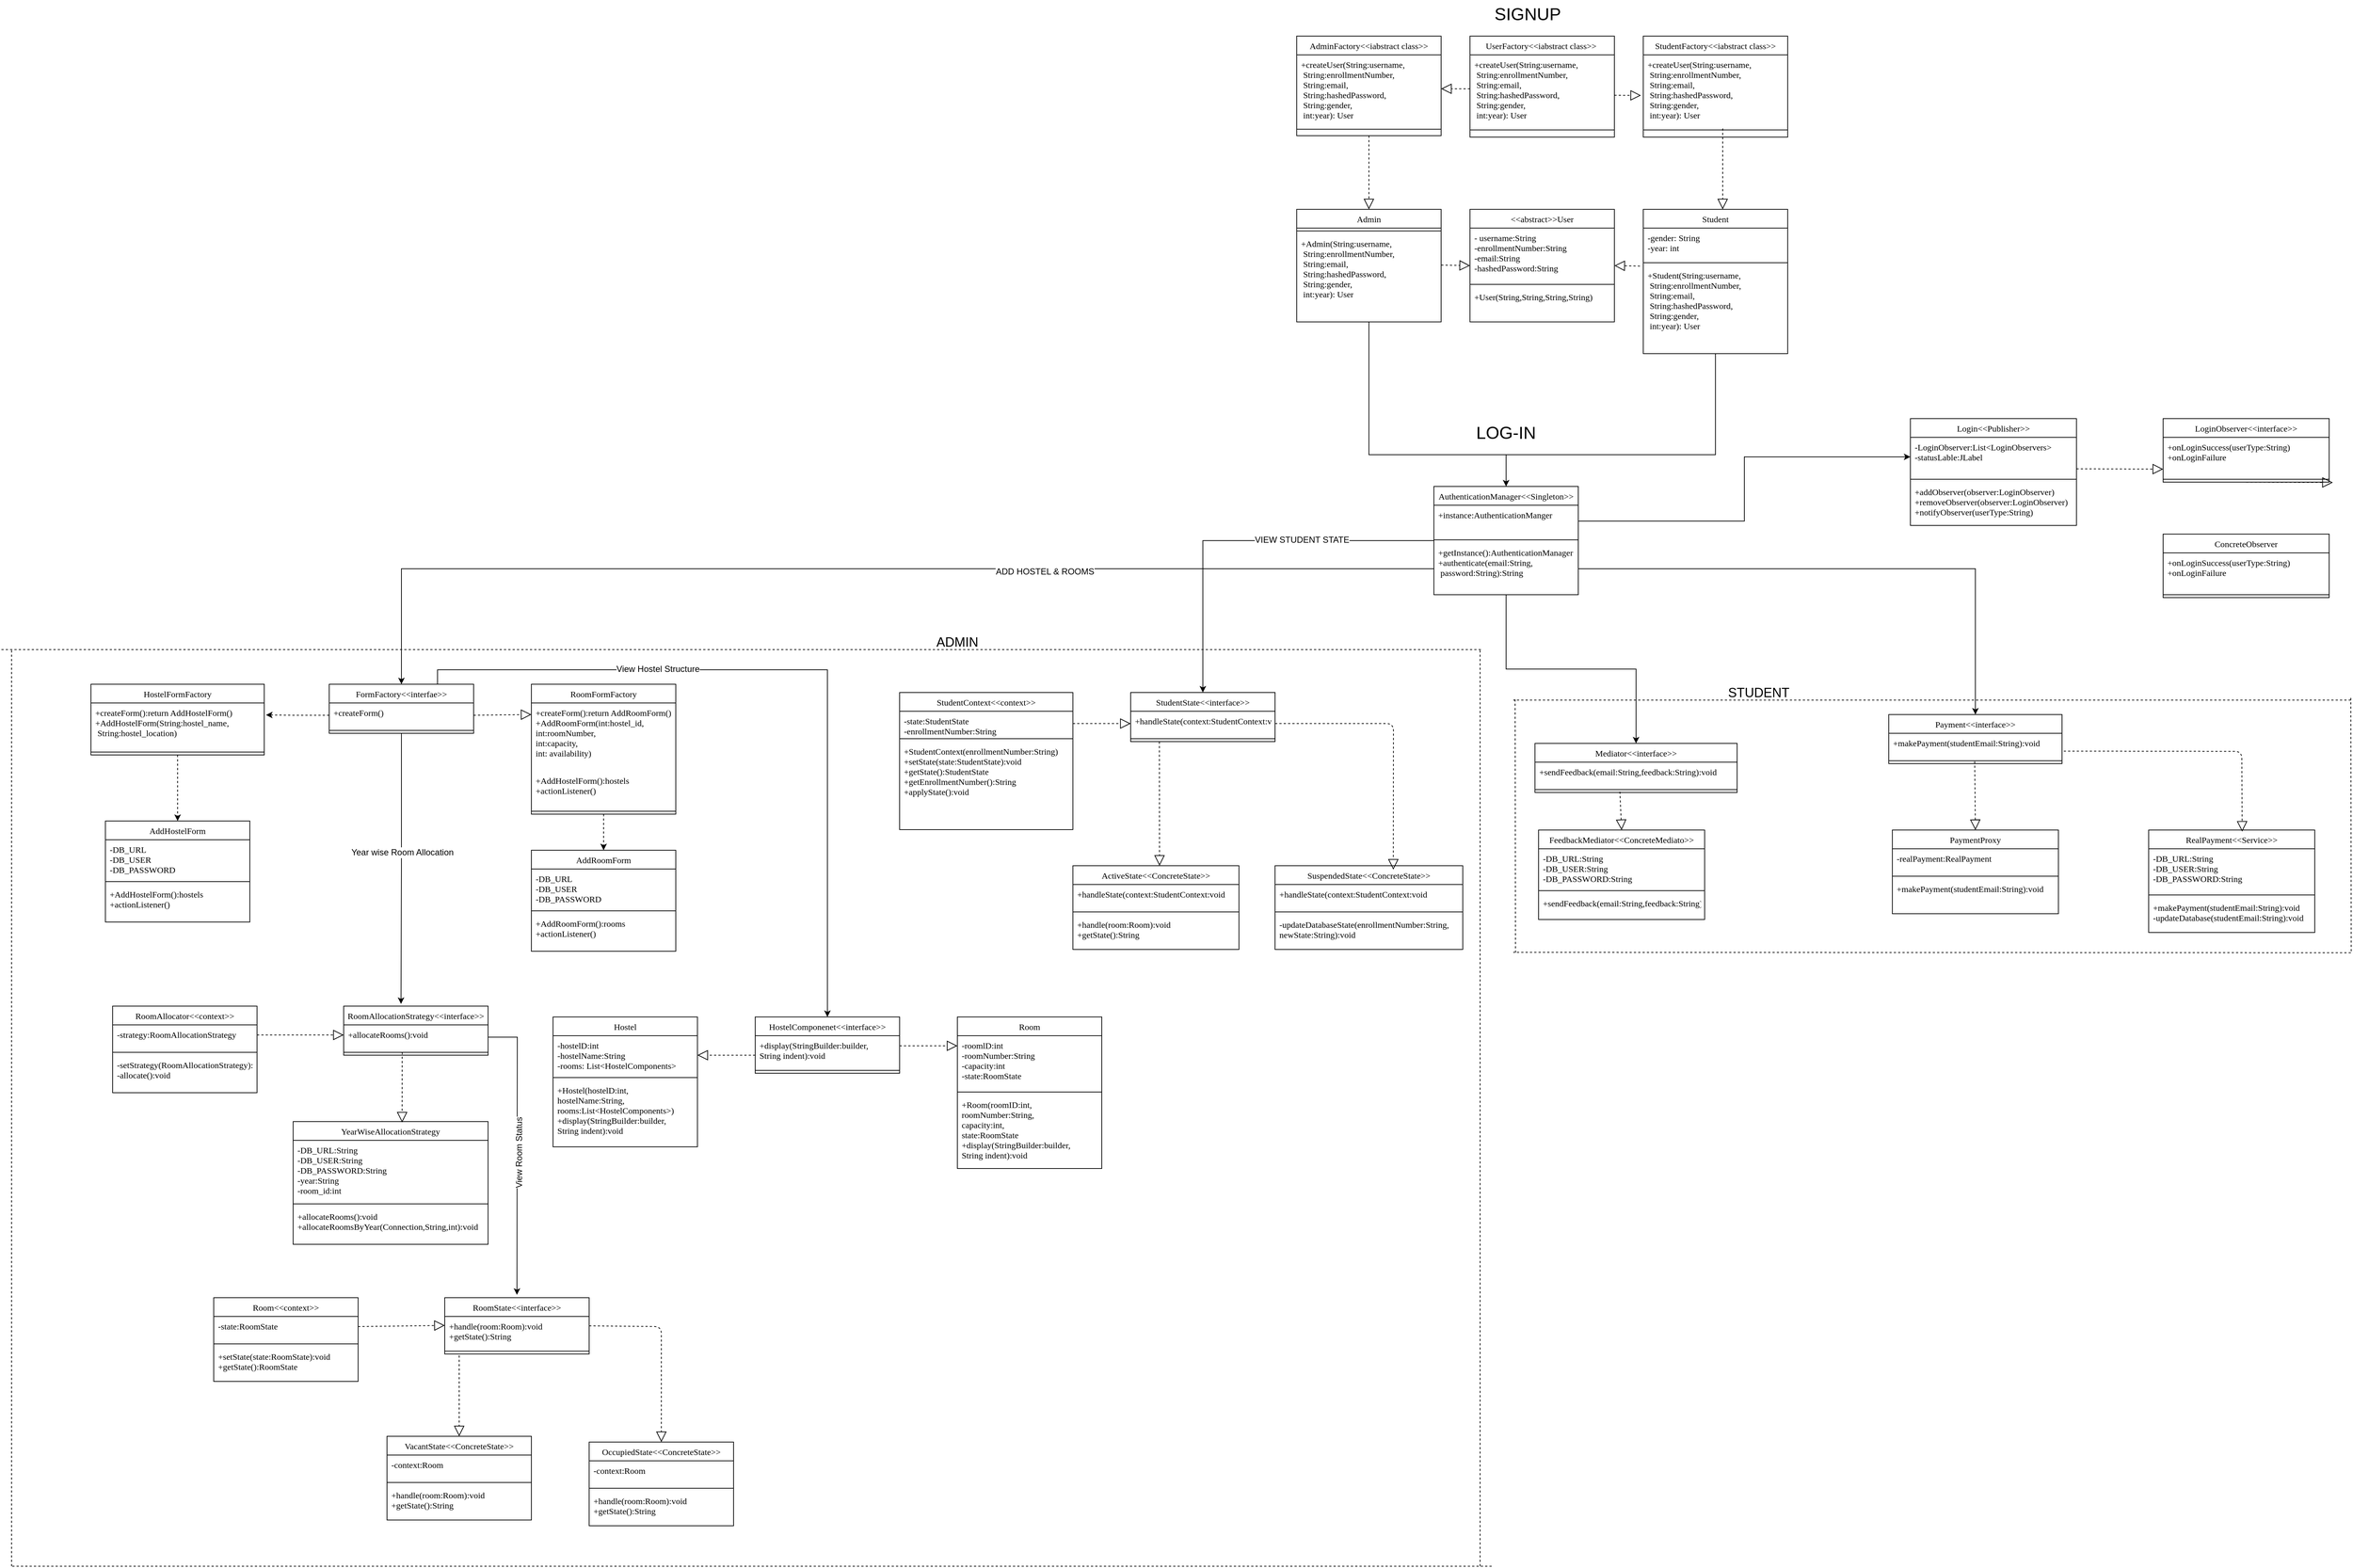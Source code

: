 <mxfile version="12.2.4" pages="1"><diagram id="UgNPhzUwrZzYDOgEO9UJ" name="Page-1"><mxGraphModel dx="3356" dy="1532" grid="1" gridSize="10" guides="1" tooltips="1" connect="1" arrows="1" fold="1" page="1" pageScale="1" pageWidth="850" pageHeight="1100" math="0" shadow="0"><root><mxCell id="0"/><mxCell id="1" parent="0"/><mxCell id="SAQ2unVWL9CTLEf9dx6w-26" value="AdminFactory&lt;&lt;iabstract class&gt;&gt;" style="swimlane;fontStyle=0;align=center;verticalAlign=top;childLayout=stackLayout;horizontal=1;startSize=26;horizontalStack=0;resizeParent=1;resizeParentMax=0;resizeLast=0;collapsible=1;marginBottom=0;fontFamily=Times New Roman;" parent="1" vertex="1"><mxGeometry x="60" y="-320" width="200" height="138" as="geometry"/></mxCell><mxCell id="SAQ2unVWL9CTLEf9dx6w-27" value="+createUser(String:username,&#10; String:enrollmentNumber,&#10; String:email, &#10; String:hashedPassword,&#10; String:gender,&#10; int:year): User " style="text;strokeColor=none;fillColor=none;align=left;verticalAlign=top;spacingLeft=4;spacingRight=4;overflow=hidden;rotatable=0;points=[[0,0.5],[1,0.5]];portConstraint=eastwest;fontFamily=Times New Roman;" parent="SAQ2unVWL9CTLEf9dx6w-26" vertex="1"><mxGeometry y="26" width="200" height="94" as="geometry"/></mxCell><mxCell id="SAQ2unVWL9CTLEf9dx6w-28" value="" style="line;strokeWidth=1;fillColor=none;align=left;verticalAlign=middle;spacingTop=-1;spacingLeft=3;spacingRight=3;rotatable=0;labelPosition=right;points=[];portConstraint=eastwest;strokeColor=inherit;fontFamily=Times New Roman;" parent="SAQ2unVWL9CTLEf9dx6w-26" vertex="1"><mxGeometry y="120" width="200" height="18" as="geometry"/></mxCell><mxCell id="SAQ2unVWL9CTLEf9dx6w-31" value="StudentFactory&lt;&lt;iabstract class&gt;&gt;" style="swimlane;fontStyle=0;align=center;verticalAlign=top;childLayout=stackLayout;horizontal=1;startSize=26;horizontalStack=0;resizeParent=1;resizeParentMax=0;resizeLast=0;collapsible=1;marginBottom=0;fontFamily=Times New Roman;" parent="1" vertex="1"><mxGeometry x="540" y="-320" width="200" height="140" as="geometry"/></mxCell><mxCell id="SAQ2unVWL9CTLEf9dx6w-32" value="+createUser(String:username,&#10; String:enrollmentNumber,&#10; String:email,&#10; String:hashedPassword,&#10; String:gender,&#10; int:year): User " style="text;strokeColor=none;fillColor=none;align=left;verticalAlign=top;spacingLeft=4;spacingRight=4;overflow=hidden;rotatable=0;points=[[0,0.5],[1,0.5]];portConstraint=eastwest;fontFamily=Times New Roman;" parent="SAQ2unVWL9CTLEf9dx6w-31" vertex="1"><mxGeometry y="26" width="200" height="94" as="geometry"/></mxCell><mxCell id="SAQ2unVWL9CTLEf9dx6w-33" value="" style="line;strokeWidth=1;fillColor=none;align=left;verticalAlign=middle;spacingTop=-1;spacingLeft=3;spacingRight=3;rotatable=0;labelPosition=right;points=[];portConstraint=eastwest;strokeColor=inherit;fontFamily=Times New Roman;" parent="SAQ2unVWL9CTLEf9dx6w-31" vertex="1"><mxGeometry y="120" width="200" height="20" as="geometry"/></mxCell><mxCell id="49" style="edgeStyle=orthogonalEdgeStyle;rounded=0;orthogonalLoop=1;jettySize=auto;html=1;" parent="1" source="SAQ2unVWL9CTLEf9dx6w-39" target="SAQ2unVWL9CTLEf9dx6w-55" edge="1"><mxGeometry relative="1" as="geometry"><Array as="points"><mxPoint x="640" y="260"/><mxPoint x="350" y="260"/></Array></mxGeometry></mxCell><mxCell id="SAQ2unVWL9CTLEf9dx6w-39" value="Student" style="swimlane;fontStyle=0;align=center;verticalAlign=top;childLayout=stackLayout;horizontal=1;startSize=26;horizontalStack=0;resizeParent=1;resizeParentMax=0;resizeLast=0;collapsible=1;marginBottom=0;fontFamily=Times New Roman;" parent="1" vertex="1"><mxGeometry x="540" y="-80" width="200" height="200" as="geometry"/></mxCell><mxCell id="SAQ2unVWL9CTLEf9dx6w-40" value="-gender: String&#10;-year: int" style="text;strokeColor=none;fillColor=none;align=left;verticalAlign=top;spacingLeft=4;spacingRight=4;overflow=hidden;rotatable=0;points=[[0,0.5],[1,0.5]];portConstraint=eastwest;fontFamily=Times New Roman;" parent="SAQ2unVWL9CTLEf9dx6w-39" vertex="1"><mxGeometry y="26" width="200" height="44" as="geometry"/></mxCell><mxCell id="SAQ2unVWL9CTLEf9dx6w-41" value="" style="line;strokeWidth=1;fillColor=none;align=left;verticalAlign=middle;spacingTop=-1;spacingLeft=3;spacingRight=3;rotatable=0;labelPosition=right;points=[];portConstraint=eastwest;strokeColor=inherit;fontFamily=Times New Roman;" parent="SAQ2unVWL9CTLEf9dx6w-39" vertex="1"><mxGeometry y="70" width="200" height="8" as="geometry"/></mxCell><mxCell id="SAQ2unVWL9CTLEf9dx6w-42" value="+Student(String:username,&#10; String:enrollmentNumber,&#10; String:email,&#10; String:hashedPassword,&#10; String:gender,&#10; int:year): User " style="text;strokeColor=none;fillColor=none;align=left;verticalAlign=top;spacingLeft=4;spacingRight=4;overflow=hidden;rotatable=0;points=[[0,0.5],[1,0.5]];portConstraint=eastwest;fontFamily=Times New Roman;" parent="SAQ2unVWL9CTLEf9dx6w-39" vertex="1"><mxGeometry y="78" width="200" height="122" as="geometry"/></mxCell><mxCell id="SAQ2unVWL9CTLEf9dx6w-43" value="UserFactory&lt;&lt;iabstract class&gt;&gt; " style="swimlane;fontStyle=0;align=center;verticalAlign=top;childLayout=stackLayout;horizontal=1;startSize=26;horizontalStack=0;resizeParent=1;resizeParentMax=0;resizeLast=0;collapsible=1;marginBottom=0;fontFamily=Times New Roman;" parent="1" vertex="1"><mxGeometry x="300" y="-320" width="200" height="140" as="geometry"/></mxCell><mxCell id="SAQ2unVWL9CTLEf9dx6w-44" value="+createUser(String:username,&#10; String:enrollmentNumber,&#10; String:email,&#10; String:hashedPassword,&#10; String:gender,&#10; int:year): User " style="text;strokeColor=none;fillColor=none;align=left;verticalAlign=top;spacingLeft=4;spacingRight=4;overflow=hidden;rotatable=0;points=[[0,0.5],[1,0.5]];portConstraint=eastwest;fontFamily=Times New Roman;" parent="SAQ2unVWL9CTLEf9dx6w-43" vertex="1"><mxGeometry y="26" width="200" height="94" as="geometry"/></mxCell><mxCell id="SAQ2unVWL9CTLEf9dx6w-45" value="" style="line;strokeWidth=1;fillColor=none;align=left;verticalAlign=middle;spacingTop=-1;spacingLeft=3;spacingRight=3;rotatable=0;labelPosition=right;points=[];portConstraint=eastwest;strokeColor=inherit;fontFamily=Times New Roman;" parent="SAQ2unVWL9CTLEf9dx6w-43" vertex="1"><mxGeometry y="120" width="200" height="20" as="geometry"/></mxCell><mxCell id="SAQ2unVWL9CTLEf9dx6w-46" value="&lt;&lt;abstract&gt;&gt;User" style="swimlane;fontStyle=0;align=center;verticalAlign=top;childLayout=stackLayout;horizontal=1;startSize=26;horizontalStack=0;resizeParent=1;resizeParentMax=0;resizeLast=0;collapsible=1;marginBottom=0;fontFamily=Times New Roman;" parent="1" vertex="1"><mxGeometry x="300" y="-80" width="200" height="156" as="geometry"/></mxCell><mxCell id="SAQ2unVWL9CTLEf9dx6w-47" value="- username:String&#10;-enrollmentNumber:String&#10;-email:String&#10;-hashedPassword:String" style="text;strokeColor=none;fillColor=none;align=left;verticalAlign=top;spacingLeft=4;spacingRight=4;overflow=hidden;rotatable=0;points=[[0,0.5],[1,0.5]];portConstraint=eastwest;fontFamily=Times New Roman;" parent="SAQ2unVWL9CTLEf9dx6w-46" vertex="1"><mxGeometry y="26" width="200" height="74" as="geometry"/></mxCell><mxCell id="SAQ2unVWL9CTLEf9dx6w-48" value="" style="line;strokeWidth=1;fillColor=none;align=left;verticalAlign=middle;spacingTop=-1;spacingLeft=3;spacingRight=3;rotatable=0;labelPosition=right;points=[];portConstraint=eastwest;strokeColor=inherit;fontFamily=Times New Roman;" parent="SAQ2unVWL9CTLEf9dx6w-46" vertex="1"><mxGeometry y="100" width="200" height="8" as="geometry"/></mxCell><mxCell id="SAQ2unVWL9CTLEf9dx6w-49" value="+User(String,String,String,String)" style="text;strokeColor=none;fillColor=none;align=left;verticalAlign=top;spacingLeft=4;spacingRight=4;overflow=hidden;rotatable=0;points=[[0,0.5],[1,0.5]];portConstraint=eastwest;fontFamily=Times New Roman;" parent="SAQ2unVWL9CTLEf9dx6w-46" vertex="1"><mxGeometry y="108" width="200" height="48" as="geometry"/></mxCell><mxCell id="54" style="edgeStyle=orthogonalEdgeStyle;rounded=0;orthogonalLoop=1;jettySize=auto;html=1;entryX=0.5;entryY=0;entryDx=0;entryDy=0;" parent="1" source="SAQ2unVWL9CTLEf9dx6w-50" target="SAQ2unVWL9CTLEf9dx6w-54" edge="1"><mxGeometry relative="1" as="geometry"><Array as="points"><mxPoint x="160" y="260"/><mxPoint x="350" y="260"/></Array></mxGeometry></mxCell><mxCell id="SAQ2unVWL9CTLEf9dx6w-50" value="Admin" style="swimlane;fontStyle=0;align=center;verticalAlign=top;childLayout=stackLayout;horizontal=1;startSize=26;horizontalStack=0;resizeParent=1;resizeParentMax=0;resizeLast=0;collapsible=1;marginBottom=0;fontFamily=Times New Roman;" parent="1" vertex="1"><mxGeometry x="60" y="-80" width="200" height="156" as="geometry"/></mxCell><mxCell id="SAQ2unVWL9CTLEf9dx6w-52" value="" style="line;strokeWidth=1;fillColor=none;align=left;verticalAlign=middle;spacingTop=-1;spacingLeft=3;spacingRight=3;rotatable=0;labelPosition=right;points=[];portConstraint=eastwest;strokeColor=inherit;fontFamily=Times New Roman;" parent="SAQ2unVWL9CTLEf9dx6w-50" vertex="1"><mxGeometry y="26" width="200" height="8" as="geometry"/></mxCell><mxCell id="SAQ2unVWL9CTLEf9dx6w-53" value="+Admin(String:username,&#10; String:enrollmentNumber,&#10; String:email,&#10; String:hashedPassword,&#10; String:gender,&#10; int:year): User " style="text;strokeColor=none;fillColor=none;align=left;verticalAlign=top;spacingLeft=4;spacingRight=4;overflow=hidden;rotatable=0;points=[[0,0.5],[1,0.5]];portConstraint=eastwest;fontFamily=Times New Roman;" parent="SAQ2unVWL9CTLEf9dx6w-50" vertex="1"><mxGeometry y="34" width="200" height="122" as="geometry"/></mxCell><mxCell id="43" style="edgeStyle=orthogonalEdgeStyle;rounded=0;orthogonalLoop=1;jettySize=auto;html=1;entryX=0.5;entryY=0;entryDx=0;entryDy=0;" parent="1" source="SAQ2unVWL9CTLEf9dx6w-54" target="SAQ2unVWL9CTLEf9dx6w-128" edge="1"><mxGeometry relative="1" as="geometry"><mxPoint x="310" y="665.333" as="targetPoint"/></mxGeometry></mxCell><mxCell id="44" value="VIEW STUDENT STATE" style="text;html=1;resizable=0;points=[];align=center;verticalAlign=middle;labelBackgroundColor=#ffffff;" parent="43" vertex="1" connectable="0"><mxGeometry x="-0.31" y="-1" relative="1" as="geometry"><mxPoint as="offset"/></mxGeometry></mxCell><mxCell id="55" style="edgeStyle=orthogonalEdgeStyle;rounded=0;orthogonalLoop=1;jettySize=auto;html=1;entryX=0.5;entryY=0;entryDx=0;entryDy=0;" parent="1" source="SAQ2unVWL9CTLEf9dx6w-54" target="SAQ2unVWL9CTLEf9dx6w-158" edge="1"><mxGeometry relative="1" as="geometry"/></mxCell><mxCell id="SAQ2unVWL9CTLEf9dx6w-54" value="AuthenticationManager&lt;&lt;Singleton&gt;&gt;" style="swimlane;fontStyle=0;align=center;verticalAlign=top;childLayout=stackLayout;horizontal=1;startSize=26;horizontalStack=0;resizeParent=1;resizeParentMax=0;resizeLast=0;collapsible=1;marginBottom=0;fontFamily=Times New Roman;" parent="1" vertex="1"><mxGeometry x="250" y="304" width="200" height="150" as="geometry"/></mxCell><mxCell id="SAQ2unVWL9CTLEf9dx6w-55" value="+instance:AuthenticationManger " style="text;strokeColor=none;fillColor=none;align=left;verticalAlign=top;spacingLeft=4;spacingRight=4;overflow=hidden;rotatable=0;points=[[0,0.5],[1,0.5]];portConstraint=eastwest;fontFamily=Times New Roman;" parent="SAQ2unVWL9CTLEf9dx6w-54" vertex="1"><mxGeometry y="26" width="200" height="44" as="geometry"/></mxCell><mxCell id="SAQ2unVWL9CTLEf9dx6w-56" value="" style="line;strokeWidth=1;fillColor=none;align=left;verticalAlign=middle;spacingTop=-1;spacingLeft=3;spacingRight=3;rotatable=0;labelPosition=right;points=[];portConstraint=eastwest;strokeColor=inherit;fontFamily=Times New Roman;" parent="SAQ2unVWL9CTLEf9dx6w-54" vertex="1"><mxGeometry y="70" width="200" height="8" as="geometry"/></mxCell><mxCell id="SAQ2unVWL9CTLEf9dx6w-57" value="+getInstance():AuthenticationManager&#10;+authenticate(email:String,&#10; password:String):String" style="text;strokeColor=none;fillColor=none;align=left;verticalAlign=top;spacingLeft=4;spacingRight=4;overflow=hidden;rotatable=0;points=[[0,0.5],[1,0.5]];portConstraint=eastwest;fontFamily=Times New Roman;" parent="SAQ2unVWL9CTLEf9dx6w-54" vertex="1"><mxGeometry y="78" width="200" height="72" as="geometry"/></mxCell><mxCell id="26" style="edgeStyle=orthogonalEdgeStyle;rounded=0;orthogonalLoop=1;jettySize=auto;html=1;exitX=0.5;exitY=1;exitDx=0;exitDy=0;entryX=0.5;entryY=0;entryDx=0;entryDy=0;dashed=1;" parent="1" source="SAQ2unVWL9CTLEf9dx6w-58" target="SAQ2unVWL9CTLEf9dx6w-63" edge="1"><mxGeometry relative="1" as="geometry"/></mxCell><mxCell id="SAQ2unVWL9CTLEf9dx6w-58" value="HostelFormFactory" style="swimlane;fontStyle=0;align=center;verticalAlign=top;childLayout=stackLayout;horizontal=1;startSize=26;horizontalStack=0;resizeParent=1;resizeParentMax=0;resizeLast=0;collapsible=1;marginBottom=0;fontFamily=Times New Roman;" parent="1" vertex="1"><mxGeometry x="-1610" y="578" width="240" height="98" as="geometry"/></mxCell><mxCell id="SAQ2unVWL9CTLEf9dx6w-59" value="+createForm():return AddHostelForm()&#10;+AddHostelForm(String:hostel_name,&#10; String:hostel_location)" style="text;strokeColor=none;fillColor=none;align=left;verticalAlign=top;spacingLeft=4;spacingRight=4;overflow=hidden;rotatable=0;points=[[0,0.5],[1,0.5]];portConstraint=eastwest;fontFamily=Times New Roman;" parent="SAQ2unVWL9CTLEf9dx6w-58" vertex="1"><mxGeometry y="26" width="240" height="64" as="geometry"/></mxCell><mxCell id="SAQ2unVWL9CTLEf9dx6w-60" value="" style="line;strokeWidth=1;fillColor=none;align=left;verticalAlign=middle;spacingTop=-1;spacingLeft=3;spacingRight=3;rotatable=0;labelPosition=right;points=[];portConstraint=eastwest;strokeColor=inherit;fontFamily=Times New Roman;" parent="SAQ2unVWL9CTLEf9dx6w-58" vertex="1"><mxGeometry y="90" width="240" height="8" as="geometry"/></mxCell><mxCell id="SAQ2unVWL9CTLEf9dx6w-63" value="AddHostelForm" style="swimlane;fontStyle=0;align=center;verticalAlign=top;childLayout=stackLayout;horizontal=1;startSize=26;horizontalStack=0;resizeParent=1;resizeParentMax=0;resizeLast=0;collapsible=1;marginBottom=0;fontFamily=Times New Roman;" parent="1" vertex="1"><mxGeometry x="-1590" y="767.5" width="200" height="140" as="geometry"/></mxCell><mxCell id="SAQ2unVWL9CTLEf9dx6w-64" value="-DB_URL&#10;-DB_USER&#10;-DB_PASSWORD" style="text;strokeColor=none;fillColor=none;align=left;verticalAlign=top;spacingLeft=4;spacingRight=4;overflow=hidden;rotatable=0;points=[[0,0.5],[1,0.5]];portConstraint=eastwest;fontFamily=Times New Roman;" parent="SAQ2unVWL9CTLEf9dx6w-63" vertex="1"><mxGeometry y="26" width="200" height="54" as="geometry"/></mxCell><mxCell id="SAQ2unVWL9CTLEf9dx6w-65" value="" style="line;strokeWidth=1;fillColor=none;align=left;verticalAlign=middle;spacingTop=-1;spacingLeft=3;spacingRight=3;rotatable=0;labelPosition=right;points=[];portConstraint=eastwest;strokeColor=inherit;fontFamily=Times New Roman;" parent="SAQ2unVWL9CTLEf9dx6w-63" vertex="1"><mxGeometry y="80" width="200" height="8" as="geometry"/></mxCell><mxCell id="SAQ2unVWL9CTLEf9dx6w-66" value="+AddHostelForm():hostels&#10;+actionListener()" style="text;strokeColor=none;fillColor=none;align=left;verticalAlign=top;spacingLeft=4;spacingRight=4;overflow=hidden;rotatable=0;points=[[0,0.5],[1,0.5]];portConstraint=eastwest;fontFamily=Times New Roman;" parent="SAQ2unVWL9CTLEf9dx6w-63" vertex="1"><mxGeometry y="88" width="200" height="52" as="geometry"/></mxCell><mxCell id="33" style="edgeStyle=orthogonalEdgeStyle;rounded=0;orthogonalLoop=1;jettySize=auto;html=1;exitX=0.5;exitY=1;exitDx=0;exitDy=0;entryX=0.397;entryY=-0.045;entryDx=0;entryDy=0;entryPerimeter=0;" parent="1" source="SAQ2unVWL9CTLEf9dx6w-71" target="SAQ2unVWL9CTLEf9dx6w-94" edge="1"><mxGeometry relative="1" as="geometry"/></mxCell><mxCell id="34" value="Year wise Room Allocation" style="text;html=1;resizable=0;points=[];align=center;verticalAlign=middle;labelBackgroundColor=#ffffff;" parent="33" vertex="1" connectable="0"><mxGeometry x="-0.122" y="1" relative="1" as="geometry"><mxPoint as="offset"/></mxGeometry></mxCell><mxCell id="36" style="edgeStyle=orthogonalEdgeStyle;rounded=0;orthogonalLoop=1;jettySize=auto;html=1;exitX=0.75;exitY=0;exitDx=0;exitDy=0;entryX=0.5;entryY=0;entryDx=0;entryDy=0;" parent="1" source="SAQ2unVWL9CTLEf9dx6w-71" target="SAQ2unVWL9CTLEf9dx6w-106" edge="1"><mxGeometry relative="1" as="geometry"/></mxCell><mxCell id="37" value="View Hostel Structure" style="text;html=1;resizable=0;points=[];align=center;verticalAlign=middle;labelBackgroundColor=#ffffff;" parent="36" vertex="1" connectable="0"><mxGeometry x="-0.377" y="1" relative="1" as="geometry"><mxPoint as="offset"/></mxGeometry></mxCell><mxCell id="SAQ2unVWL9CTLEf9dx6w-71" value="FormFactory&lt;&lt;interfae&gt;&gt;" style="swimlane;fontStyle=0;align=center;verticalAlign=top;childLayout=stackLayout;horizontal=1;startSize=26;horizontalStack=0;resizeParent=1;resizeParentMax=0;resizeLast=0;collapsible=1;marginBottom=0;fontFamily=Times New Roman;" parent="1" vertex="1"><mxGeometry x="-1280" y="578" width="200" height="68" as="geometry"/></mxCell><mxCell id="SAQ2unVWL9CTLEf9dx6w-213" value="" style="endArrow=block;dashed=1;endFill=0;endSize=12;html=1;fontFamily=Times New Roman;exitX=1;exitY=0.5;exitDx=0;exitDy=0;" parent="SAQ2unVWL9CTLEf9dx6w-71" source="SAQ2unVWL9CTLEf9dx6w-72" edge="1"><mxGeometry width="160" relative="1" as="geometry"><mxPoint x="120" y="42" as="sourcePoint"/><mxPoint x="280" y="42" as="targetPoint"/></mxGeometry></mxCell><mxCell id="SAQ2unVWL9CTLEf9dx6w-72" value="+createForm()" style="text;strokeColor=none;fillColor=none;align=left;verticalAlign=top;spacingLeft=4;spacingRight=4;overflow=hidden;rotatable=0;points=[[0,0.5],[1,0.5]];portConstraint=eastwest;fontFamily=Times New Roman;" parent="SAQ2unVWL9CTLEf9dx6w-71" vertex="1"><mxGeometry y="26" width="200" height="34" as="geometry"/></mxCell><mxCell id="SAQ2unVWL9CTLEf9dx6w-73" value="" style="line;strokeWidth=1;fillColor=none;align=left;verticalAlign=middle;spacingTop=-1;spacingLeft=3;spacingRight=3;rotatable=0;labelPosition=right;points=[];portConstraint=eastwest;strokeColor=inherit;fontFamily=Times New Roman;" parent="SAQ2unVWL9CTLEf9dx6w-71" vertex="1"><mxGeometry y="60" width="200" height="8" as="geometry"/></mxCell><mxCell id="27" style="edgeStyle=orthogonalEdgeStyle;rounded=0;orthogonalLoop=1;jettySize=auto;html=1;exitX=0.5;exitY=1;exitDx=0;exitDy=0;entryX=0.5;entryY=0;entryDx=0;entryDy=0;dashed=1;" parent="1" source="SAQ2unVWL9CTLEf9dx6w-74" target="SAQ2unVWL9CTLEf9dx6w-82" edge="1"><mxGeometry relative="1" as="geometry"/></mxCell><mxCell id="SAQ2unVWL9CTLEf9dx6w-74" value="RoomFormFactory" style="swimlane;fontStyle=0;align=center;verticalAlign=top;childLayout=stackLayout;horizontal=1;startSize=26;horizontalStack=0;resizeParent=1;resizeParentMax=0;resizeLast=0;collapsible=1;marginBottom=0;fontFamily=Times New Roman;" parent="1" vertex="1"><mxGeometry x="-1000" y="578" width="200" height="180" as="geometry"/></mxCell><mxCell id="SAQ2unVWL9CTLEf9dx6w-75" value="+createForm():return AddRoomForm()&#10;+AddRoomForm(int:hostel_id,&#10;int:roomNumber,&#10;int:capacity,&#10;int: availability)" style="text;strokeColor=none;fillColor=none;align=left;verticalAlign=top;spacingLeft=4;spacingRight=4;overflow=hidden;rotatable=0;points=[[0,0.5],[1,0.5]];portConstraint=eastwest;fontFamily=Times New Roman;" parent="SAQ2unVWL9CTLEf9dx6w-74" vertex="1"><mxGeometry y="26" width="200" height="94" as="geometry"/></mxCell><mxCell id="SAQ2unVWL9CTLEf9dx6w-77" value="+AddHostelForm():hostels&#10;+actionListener()" style="text;strokeColor=none;fillColor=none;align=left;verticalAlign=top;spacingLeft=4;spacingRight=4;overflow=hidden;rotatable=0;points=[[0,0.5],[1,0.5]];portConstraint=eastwest;fontFamily=Times New Roman;" parent="SAQ2unVWL9CTLEf9dx6w-74" vertex="1"><mxGeometry y="120" width="200" height="52" as="geometry"/></mxCell><mxCell id="SAQ2unVWL9CTLEf9dx6w-76" value="" style="line;strokeWidth=1;fillColor=none;align=left;verticalAlign=middle;spacingTop=-1;spacingLeft=3;spacingRight=3;rotatable=0;labelPosition=right;points=[];portConstraint=eastwest;strokeColor=inherit;fontFamily=Times New Roman;" parent="SAQ2unVWL9CTLEf9dx6w-74" vertex="1"><mxGeometry y="172" width="200" height="8" as="geometry"/></mxCell><mxCell id="SAQ2unVWL9CTLEf9dx6w-82" value="AddRoomForm" style="swimlane;fontStyle=0;align=center;verticalAlign=top;childLayout=stackLayout;horizontal=1;startSize=26;horizontalStack=0;resizeParent=1;resizeParentMax=0;resizeLast=0;collapsible=1;marginBottom=0;fontFamily=Times New Roman;" parent="1" vertex="1"><mxGeometry x="-1000" y="808" width="200" height="140" as="geometry"/></mxCell><mxCell id="SAQ2unVWL9CTLEf9dx6w-83" value="-DB_URL&#10;-DB_USER&#10;-DB_PASSWORD" style="text;strokeColor=none;fillColor=none;align=left;verticalAlign=top;spacingLeft=4;spacingRight=4;overflow=hidden;rotatable=0;points=[[0,0.5],[1,0.5]];portConstraint=eastwest;fontFamily=Times New Roman;" parent="SAQ2unVWL9CTLEf9dx6w-82" vertex="1"><mxGeometry y="26" width="200" height="54" as="geometry"/></mxCell><mxCell id="SAQ2unVWL9CTLEf9dx6w-84" value="" style="line;strokeWidth=1;fillColor=none;align=left;verticalAlign=middle;spacingTop=-1;spacingLeft=3;spacingRight=3;rotatable=0;labelPosition=right;points=[];portConstraint=eastwest;strokeColor=inherit;fontFamily=Times New Roman;" parent="SAQ2unVWL9CTLEf9dx6w-82" vertex="1"><mxGeometry y="80" width="200" height="8" as="geometry"/></mxCell><mxCell id="SAQ2unVWL9CTLEf9dx6w-85" value="+AddRoomForm():rooms&#10;+actionListener()" style="text;strokeColor=none;fillColor=none;align=left;verticalAlign=top;spacingLeft=4;spacingRight=4;overflow=hidden;rotatable=0;points=[[0,0.5],[1,0.5]];portConstraint=eastwest;fontFamily=Times New Roman;" parent="SAQ2unVWL9CTLEf9dx6w-82" vertex="1"><mxGeometry y="88" width="200" height="52" as="geometry"/></mxCell><mxCell id="SAQ2unVWL9CTLEf9dx6w-90" value="RoomAllocator&lt;&lt;context&gt;&gt;" style="swimlane;fontStyle=0;align=center;verticalAlign=top;childLayout=stackLayout;horizontal=1;startSize=26;horizontalStack=0;resizeParent=1;resizeParentMax=0;resizeLast=0;collapsible=1;marginBottom=0;fontFamily=Times New Roman;" parent="1" vertex="1"><mxGeometry x="-1580" y="1024" width="200" height="120" as="geometry"/></mxCell><mxCell id="SAQ2unVWL9CTLEf9dx6w-91" value="-strategy:RoomAllocationStrategy" style="text;strokeColor=none;fillColor=none;align=left;verticalAlign=top;spacingLeft=4;spacingRight=4;overflow=hidden;rotatable=0;points=[[0,0.5],[1,0.5]];portConstraint=eastwest;fontFamily=Times New Roman;" parent="SAQ2unVWL9CTLEf9dx6w-90" vertex="1"><mxGeometry y="26" width="200" height="34" as="geometry"/></mxCell><mxCell id="SAQ2unVWL9CTLEf9dx6w-92" value="" style="line;strokeWidth=1;fillColor=none;align=left;verticalAlign=middle;spacingTop=-1;spacingLeft=3;spacingRight=3;rotatable=0;labelPosition=right;points=[];portConstraint=eastwest;strokeColor=inherit;fontFamily=Times New Roman;" parent="SAQ2unVWL9CTLEf9dx6w-90" vertex="1"><mxGeometry y="60" width="200" height="8" as="geometry"/></mxCell><mxCell id="SAQ2unVWL9CTLEf9dx6w-93" value="-setStrategy(RoomAllocationStrategy):void&#10;-allocate():void" style="text;strokeColor=none;fillColor=none;align=left;verticalAlign=top;spacingLeft=4;spacingRight=4;overflow=hidden;rotatable=0;points=[[0,0.5],[1,0.5]];portConstraint=eastwest;fontFamily=Times New Roman;" parent="SAQ2unVWL9CTLEf9dx6w-90" vertex="1"><mxGeometry y="68" width="200" height="52" as="geometry"/></mxCell><mxCell id="SAQ2unVWL9CTLEf9dx6w-94" value="RoomAllocationStrategy&lt;&lt;interface&gt;&gt;" style="swimlane;fontStyle=0;align=center;verticalAlign=top;childLayout=stackLayout;horizontal=1;startSize=26;horizontalStack=0;resizeParent=1;resizeParentMax=0;resizeLast=0;collapsible=1;marginBottom=0;fontFamily=Times New Roman;" parent="1" vertex="1"><mxGeometry x="-1260" y="1024" width="200" height="68" as="geometry"/></mxCell><mxCell id="SAQ2unVWL9CTLEf9dx6w-95" value="+allocateRooms():void" style="text;strokeColor=none;fillColor=none;align=left;verticalAlign=top;spacingLeft=4;spacingRight=4;overflow=hidden;rotatable=0;points=[[0,0.5],[1,0.5]];portConstraint=eastwest;fontFamily=Times New Roman;" parent="SAQ2unVWL9CTLEf9dx6w-94" vertex="1"><mxGeometry y="26" width="200" height="34" as="geometry"/></mxCell><mxCell id="SAQ2unVWL9CTLEf9dx6w-96" value="" style="line;strokeWidth=1;fillColor=none;align=left;verticalAlign=middle;spacingTop=-1;spacingLeft=3;spacingRight=3;rotatable=0;labelPosition=right;points=[];portConstraint=eastwest;strokeColor=inherit;fontFamily=Times New Roman;" parent="SAQ2unVWL9CTLEf9dx6w-94" vertex="1"><mxGeometry y="60" width="200" height="8" as="geometry"/></mxCell><mxCell id="SAQ2unVWL9CTLEf9dx6w-97" value="YearWiseAllocationStrategy" style="swimlane;fontStyle=0;align=center;verticalAlign=top;childLayout=stackLayout;horizontal=1;startSize=26;horizontalStack=0;resizeParent=1;resizeParentMax=0;resizeLast=0;collapsible=1;marginBottom=0;fontFamily=Times New Roman;" parent="1" vertex="1"><mxGeometry x="-1330" y="1184" width="270" height="170" as="geometry"/></mxCell><mxCell id="SAQ2unVWL9CTLEf9dx6w-98" value="-DB_URL:String&#10;-DB_USER:String&#10;-DB_PASSWORD:String&#10;-year:String&#10;-room_id:int" style="text;strokeColor=none;fillColor=none;align=left;verticalAlign=top;spacingLeft=4;spacingRight=4;overflow=hidden;rotatable=0;points=[[0,0.5],[1,0.5]];portConstraint=eastwest;fontFamily=Times New Roman;" parent="SAQ2unVWL9CTLEf9dx6w-97" vertex="1"><mxGeometry y="26" width="270" height="84" as="geometry"/></mxCell><mxCell id="SAQ2unVWL9CTLEf9dx6w-99" value="" style="line;strokeWidth=1;fillColor=none;align=left;verticalAlign=middle;spacingTop=-1;spacingLeft=3;spacingRight=3;rotatable=0;labelPosition=right;points=[];portConstraint=eastwest;strokeColor=inherit;fontFamily=Times New Roman;" parent="SAQ2unVWL9CTLEf9dx6w-97" vertex="1"><mxGeometry y="110" width="270" height="8" as="geometry"/></mxCell><mxCell id="SAQ2unVWL9CTLEf9dx6w-100" value="+allocateRooms():void&#10;+allocateRoomsByYear(Connection,String,int):void" style="text;strokeColor=none;fillColor=none;align=left;verticalAlign=top;spacingLeft=4;spacingRight=4;overflow=hidden;rotatable=0;points=[[0,0.5],[1,0.5]];portConstraint=eastwest;fontFamily=Times New Roman;" parent="SAQ2unVWL9CTLEf9dx6w-97" vertex="1"><mxGeometry y="118" width="270" height="52" as="geometry"/></mxCell><mxCell id="SAQ2unVWL9CTLEf9dx6w-102" value="Hostel" style="swimlane;fontStyle=0;align=center;verticalAlign=top;childLayout=stackLayout;horizontal=1;startSize=26;horizontalStack=0;resizeParent=1;resizeParentMax=0;resizeLast=0;collapsible=1;marginBottom=0;fontFamily=Times New Roman;" parent="1" vertex="1"><mxGeometry x="-970" y="1039" width="200" height="180" as="geometry"/></mxCell><mxCell id="SAQ2unVWL9CTLEf9dx6w-103" value="-hostelD:int&#10;-hostelName:String&#10;-rooms: List&lt;HostelComponents&gt;" style="text;strokeColor=none;fillColor=none;align=left;verticalAlign=top;spacingLeft=4;spacingRight=4;overflow=hidden;rotatable=0;points=[[0,0.5],[1,0.5]];portConstraint=eastwest;fontFamily=Times New Roman;" parent="SAQ2unVWL9CTLEf9dx6w-102" vertex="1"><mxGeometry y="26" width="200" height="54" as="geometry"/></mxCell><mxCell id="SAQ2unVWL9CTLEf9dx6w-104" value="" style="line;strokeWidth=1;fillColor=none;align=left;verticalAlign=middle;spacingTop=-1;spacingLeft=3;spacingRight=3;rotatable=0;labelPosition=right;points=[];portConstraint=eastwest;strokeColor=inherit;fontFamily=Times New Roman;" parent="SAQ2unVWL9CTLEf9dx6w-102" vertex="1"><mxGeometry y="80" width="200" height="8" as="geometry"/></mxCell><mxCell id="SAQ2unVWL9CTLEf9dx6w-105" value="+Hostel(hostelD:int,&#10;hostelName:String,&#10;rooms:List&lt;HostelComponents&gt;)&#10;+display(StringBuilder:builder,&#10;String indent):void" style="text;strokeColor=none;fillColor=none;align=left;verticalAlign=top;spacingLeft=4;spacingRight=4;overflow=hidden;rotatable=0;points=[[0,0.5],[1,0.5]];portConstraint=eastwest;fontFamily=Times New Roman;" parent="SAQ2unVWL9CTLEf9dx6w-102" vertex="1"><mxGeometry y="88" width="200" height="92" as="geometry"/></mxCell><mxCell id="SAQ2unVWL9CTLEf9dx6w-106" value="HostelComponenet&lt;&lt;interface&gt;&gt;" style="swimlane;fontStyle=0;align=center;verticalAlign=top;childLayout=stackLayout;horizontal=1;startSize=26;horizontalStack=0;resizeParent=1;resizeParentMax=0;resizeLast=0;collapsible=1;marginBottom=0;fontFamily=Times New Roman;" parent="1" vertex="1"><mxGeometry x="-690" y="1039" width="200" height="78" as="geometry"/></mxCell><mxCell id="SAQ2unVWL9CTLEf9dx6w-107" value="+display(StringBuilder:builder,&#10;String indent):void" style="text;strokeColor=none;fillColor=none;align=left;verticalAlign=top;spacingLeft=4;spacingRight=4;overflow=hidden;rotatable=0;points=[[0,0.5],[1,0.5]];portConstraint=eastwest;fontFamily=Times New Roman;" parent="SAQ2unVWL9CTLEf9dx6w-106" vertex="1"><mxGeometry y="26" width="200" height="44" as="geometry"/></mxCell><mxCell id="SAQ2unVWL9CTLEf9dx6w-108" value="" style="line;strokeWidth=1;fillColor=none;align=left;verticalAlign=middle;spacingTop=-1;spacingLeft=3;spacingRight=3;rotatable=0;labelPosition=right;points=[];portConstraint=eastwest;strokeColor=inherit;fontFamily=Times New Roman;" parent="SAQ2unVWL9CTLEf9dx6w-106" vertex="1"><mxGeometry y="70" width="200" height="8" as="geometry"/></mxCell><mxCell id="SAQ2unVWL9CTLEf9dx6w-109" value="Room" style="swimlane;fontStyle=0;align=center;verticalAlign=top;childLayout=stackLayout;horizontal=1;startSize=26;horizontalStack=0;resizeParent=1;resizeParentMax=0;resizeLast=0;collapsible=1;marginBottom=0;fontFamily=Times New Roman;" parent="1" vertex="1"><mxGeometry x="-410" y="1039" width="200" height="210" as="geometry"/></mxCell><mxCell id="SAQ2unVWL9CTLEf9dx6w-110" value="-roomlD:int&#10;-roomNumber:String&#10;-capacity:int&#10;-state:RoomState" style="text;strokeColor=none;fillColor=none;align=left;verticalAlign=top;spacingLeft=4;spacingRight=4;overflow=hidden;rotatable=0;points=[[0,0.5],[1,0.5]];portConstraint=eastwest;fontFamily=Times New Roman;" parent="SAQ2unVWL9CTLEf9dx6w-109" vertex="1"><mxGeometry y="26" width="200" height="74" as="geometry"/></mxCell><mxCell id="SAQ2unVWL9CTLEf9dx6w-111" value="" style="line;strokeWidth=1;fillColor=none;align=left;verticalAlign=middle;spacingTop=-1;spacingLeft=3;spacingRight=3;rotatable=0;labelPosition=right;points=[];portConstraint=eastwest;strokeColor=inherit;fontFamily=Times New Roman;" parent="SAQ2unVWL9CTLEf9dx6w-109" vertex="1"><mxGeometry y="100" width="200" height="8" as="geometry"/></mxCell><mxCell id="SAQ2unVWL9CTLEf9dx6w-112" value="+Room(roomID:int,&#10;roomNumber:String,&#10;capacity:int,&#10;state:RoomState&#10;+display(StringBuilder:builder,&#10;String indent):void" style="text;strokeColor=none;fillColor=none;align=left;verticalAlign=top;spacingLeft=4;spacingRight=4;overflow=hidden;rotatable=0;points=[[0,0.5],[1,0.5]];portConstraint=eastwest;fontFamily=Times New Roman;" parent="SAQ2unVWL9CTLEf9dx6w-109" vertex="1"><mxGeometry y="108" width="200" height="102" as="geometry"/></mxCell><mxCell id="SAQ2unVWL9CTLEf9dx6w-113" value="RoomState&lt;&lt;interface&gt;&gt;" style="swimlane;fontStyle=0;align=center;verticalAlign=top;childLayout=stackLayout;horizontal=1;startSize=26;horizontalStack=0;resizeParent=1;resizeParentMax=0;resizeLast=0;collapsible=1;marginBottom=0;fontFamily=Times New Roman;" parent="1" vertex="1"><mxGeometry x="-1120" y="1428" width="200" height="78" as="geometry"/></mxCell><mxCell id="SAQ2unVWL9CTLEf9dx6w-114" value="+handle(room:Room):void&#10;+getState():String" style="text;strokeColor=none;fillColor=none;align=left;verticalAlign=top;spacingLeft=4;spacingRight=4;overflow=hidden;rotatable=0;points=[[0,0.5],[1,0.5]];portConstraint=eastwest;fontFamily=Times New Roman;" parent="SAQ2unVWL9CTLEf9dx6w-113" vertex="1"><mxGeometry y="26" width="200" height="44" as="geometry"/></mxCell><mxCell id="SAQ2unVWL9CTLEf9dx6w-115" value="" style="line;strokeWidth=1;fillColor=none;align=left;verticalAlign=middle;spacingTop=-1;spacingLeft=3;spacingRight=3;rotatable=0;labelPosition=right;points=[];portConstraint=eastwest;strokeColor=inherit;fontFamily=Times New Roman;" parent="SAQ2unVWL9CTLEf9dx6w-113" vertex="1"><mxGeometry y="70" width="200" height="8" as="geometry"/></mxCell><mxCell id="SAQ2unVWL9CTLEf9dx6w-116" value="Room&lt;&lt;context&gt;&gt;" style="swimlane;fontStyle=0;align=center;verticalAlign=top;childLayout=stackLayout;horizontal=1;startSize=26;horizontalStack=0;resizeParent=1;resizeParentMax=0;resizeLast=0;collapsible=1;marginBottom=0;fontFamily=Times New Roman;" parent="1" vertex="1"><mxGeometry x="-1440" y="1428" width="200" height="116" as="geometry"/></mxCell><mxCell id="SAQ2unVWL9CTLEf9dx6w-117" value="-state:RoomState" style="text;strokeColor=none;fillColor=none;align=left;verticalAlign=top;spacingLeft=4;spacingRight=4;overflow=hidden;rotatable=0;points=[[0,0.5],[1,0.5]];portConstraint=eastwest;fontFamily=Times New Roman;" parent="SAQ2unVWL9CTLEf9dx6w-116" vertex="1"><mxGeometry y="26" width="200" height="34" as="geometry"/></mxCell><mxCell id="SAQ2unVWL9CTLEf9dx6w-118" value="" style="line;strokeWidth=1;fillColor=none;align=left;verticalAlign=middle;spacingTop=-1;spacingLeft=3;spacingRight=3;rotatable=0;labelPosition=right;points=[];portConstraint=eastwest;strokeColor=inherit;fontFamily=Times New Roman;" parent="SAQ2unVWL9CTLEf9dx6w-116" vertex="1"><mxGeometry y="60" width="200" height="8" as="geometry"/></mxCell><mxCell id="SAQ2unVWL9CTLEf9dx6w-119" value="+setState(state:RoomState):void&#10;+getState():RoomState" style="text;strokeColor=none;fillColor=none;align=left;verticalAlign=top;spacingLeft=4;spacingRight=4;overflow=hidden;rotatable=0;points=[[0,0.5],[1,0.5]];portConstraint=eastwest;fontFamily=Times New Roman;" parent="SAQ2unVWL9CTLEf9dx6w-116" vertex="1"><mxGeometry y="68" width="200" height="48" as="geometry"/></mxCell><mxCell id="SAQ2unVWL9CTLEf9dx6w-120" value="VacantState&lt;&lt;ConcreteState&gt;&gt;" style="swimlane;fontStyle=0;align=center;verticalAlign=top;childLayout=stackLayout;horizontal=1;startSize=26;horizontalStack=0;resizeParent=1;resizeParentMax=0;resizeLast=0;collapsible=1;marginBottom=0;fontFamily=Times New Roman;" parent="1" vertex="1"><mxGeometry x="-1200" y="1620" width="200" height="116" as="geometry"/></mxCell><mxCell id="SAQ2unVWL9CTLEf9dx6w-121" value="-context:Room" style="text;strokeColor=none;fillColor=none;align=left;verticalAlign=top;spacingLeft=4;spacingRight=4;overflow=hidden;rotatable=0;points=[[0,0.5],[1,0.5]];portConstraint=eastwest;fontFamily=Times New Roman;" parent="SAQ2unVWL9CTLEf9dx6w-120" vertex="1"><mxGeometry y="26" width="200" height="34" as="geometry"/></mxCell><mxCell id="SAQ2unVWL9CTLEf9dx6w-122" value="" style="line;strokeWidth=1;fillColor=none;align=left;verticalAlign=middle;spacingTop=-1;spacingLeft=3;spacingRight=3;rotatable=0;labelPosition=right;points=[];portConstraint=eastwest;strokeColor=inherit;fontFamily=Times New Roman;" parent="SAQ2unVWL9CTLEf9dx6w-120" vertex="1"><mxGeometry y="60" width="200" height="8" as="geometry"/></mxCell><mxCell id="SAQ2unVWL9CTLEf9dx6w-123" value="+handle(room:Room):void&#10;+getState():String" style="text;strokeColor=none;fillColor=none;align=left;verticalAlign=top;spacingLeft=4;spacingRight=4;overflow=hidden;rotatable=0;points=[[0,0.5],[1,0.5]];portConstraint=eastwest;fontFamily=Times New Roman;" parent="SAQ2unVWL9CTLEf9dx6w-120" vertex="1"><mxGeometry y="68" width="200" height="48" as="geometry"/></mxCell><mxCell id="SAQ2unVWL9CTLEf9dx6w-124" value="OccupiedState&lt;&lt;ConcreteState&gt;&gt;" style="swimlane;fontStyle=0;align=center;verticalAlign=top;childLayout=stackLayout;horizontal=1;startSize=26;horizontalStack=0;resizeParent=1;resizeParentMax=0;resizeLast=0;collapsible=1;marginBottom=0;fontFamily=Times New Roman;" parent="1" vertex="1"><mxGeometry x="-920" y="1628" width="200" height="116" as="geometry"/></mxCell><mxCell id="SAQ2unVWL9CTLEf9dx6w-125" value="-context:Room" style="text;strokeColor=none;fillColor=none;align=left;verticalAlign=top;spacingLeft=4;spacingRight=4;overflow=hidden;rotatable=0;points=[[0,0.5],[1,0.5]];portConstraint=eastwest;fontFamily=Times New Roman;" parent="SAQ2unVWL9CTLEf9dx6w-124" vertex="1"><mxGeometry y="26" width="200" height="34" as="geometry"/></mxCell><mxCell id="SAQ2unVWL9CTLEf9dx6w-126" value="" style="line;strokeWidth=1;fillColor=none;align=left;verticalAlign=middle;spacingTop=-1;spacingLeft=3;spacingRight=3;rotatable=0;labelPosition=right;points=[];portConstraint=eastwest;strokeColor=inherit;fontFamily=Times New Roman;" parent="SAQ2unVWL9CTLEf9dx6w-124" vertex="1"><mxGeometry y="60" width="200" height="8" as="geometry"/></mxCell><mxCell id="SAQ2unVWL9CTLEf9dx6w-127" value="+handle(room:Room):void&#10;+getState():String" style="text;strokeColor=none;fillColor=none;align=left;verticalAlign=top;spacingLeft=4;spacingRight=4;overflow=hidden;rotatable=0;points=[[0,0.5],[1,0.5]];portConstraint=eastwest;fontFamily=Times New Roman;" parent="SAQ2unVWL9CTLEf9dx6w-124" vertex="1"><mxGeometry y="68" width="200" height="48" as="geometry"/></mxCell><mxCell id="SAQ2unVWL9CTLEf9dx6w-128" value="StudentState&lt;&lt;interface&gt;&gt;" style="swimlane;fontStyle=0;align=center;verticalAlign=top;childLayout=stackLayout;horizontal=1;startSize=26;horizontalStack=0;resizeParent=1;resizeParentMax=0;resizeLast=0;collapsible=1;marginBottom=0;fontFamily=Times New Roman;" parent="1" vertex="1"><mxGeometry x="-170" y="589.5" width="200" height="68" as="geometry"/></mxCell><mxCell id="SAQ2unVWL9CTLEf9dx6w-129" value="+handleState(context:StudentContext:void" style="text;strokeColor=none;fillColor=none;align=left;verticalAlign=top;spacingLeft=4;spacingRight=4;overflow=hidden;rotatable=0;points=[[0,0.5],[1,0.5]];portConstraint=eastwest;fontFamily=Times New Roman;" parent="SAQ2unVWL9CTLEf9dx6w-128" vertex="1"><mxGeometry y="26" width="200" height="34" as="geometry"/></mxCell><mxCell id="SAQ2unVWL9CTLEf9dx6w-130" value="" style="line;strokeWidth=1;fillColor=none;align=left;verticalAlign=middle;spacingTop=-1;spacingLeft=3;spacingRight=3;rotatable=0;labelPosition=right;points=[];portConstraint=eastwest;strokeColor=inherit;fontFamily=Times New Roman;" parent="SAQ2unVWL9CTLEf9dx6w-128" vertex="1"><mxGeometry y="60" width="200" height="8" as="geometry"/></mxCell><mxCell id="SAQ2unVWL9CTLEf9dx6w-132" value="ActiveState&lt;&lt;ConcreteState&gt;&gt;" style="swimlane;fontStyle=0;align=center;verticalAlign=top;childLayout=stackLayout;horizontal=1;startSize=26;horizontalStack=0;resizeParent=1;resizeParentMax=0;resizeLast=0;collapsible=1;marginBottom=0;fontFamily=Times New Roman;" parent="1" vertex="1"><mxGeometry x="-250" y="829.5" width="230" height="116" as="geometry"/></mxCell><mxCell id="SAQ2unVWL9CTLEf9dx6w-133" value="+handleState(context:StudentContext:void" style="text;strokeColor=none;fillColor=none;align=left;verticalAlign=top;spacingLeft=4;spacingRight=4;overflow=hidden;rotatable=0;points=[[0,0.5],[1,0.5]];portConstraint=eastwest;fontFamily=Times New Roman;" parent="SAQ2unVWL9CTLEf9dx6w-132" vertex="1"><mxGeometry y="26" width="230" height="34" as="geometry"/></mxCell><mxCell id="SAQ2unVWL9CTLEf9dx6w-134" value="" style="line;strokeWidth=1;fillColor=none;align=left;verticalAlign=middle;spacingTop=-1;spacingLeft=3;spacingRight=3;rotatable=0;labelPosition=right;points=[];portConstraint=eastwest;strokeColor=inherit;fontFamily=Times New Roman;" parent="SAQ2unVWL9CTLEf9dx6w-132" vertex="1"><mxGeometry y="60" width="230" height="8" as="geometry"/></mxCell><mxCell id="SAQ2unVWL9CTLEf9dx6w-135" value="+handle(room:Room):void&#10;+getState():String" style="text;strokeColor=none;fillColor=none;align=left;verticalAlign=top;spacingLeft=4;spacingRight=4;overflow=hidden;rotatable=0;points=[[0,0.5],[1,0.5]];portConstraint=eastwest;fontFamily=Times New Roman;" parent="SAQ2unVWL9CTLEf9dx6w-132" vertex="1"><mxGeometry y="68" width="230" height="48" as="geometry"/></mxCell><mxCell id="SAQ2unVWL9CTLEf9dx6w-136" value="SuspendedState&lt;&lt;ConcreteState&gt;&gt;" style="swimlane;fontStyle=0;align=center;verticalAlign=top;childLayout=stackLayout;horizontal=1;startSize=26;horizontalStack=0;resizeParent=1;resizeParentMax=0;resizeLast=0;collapsible=1;marginBottom=0;fontFamily=Times New Roman;" parent="1" vertex="1"><mxGeometry x="30" y="829.5" width="260" height="116" as="geometry"/></mxCell><mxCell id="SAQ2unVWL9CTLEf9dx6w-137" value="+handleState(context:StudentContext:void" style="text;strokeColor=none;fillColor=none;align=left;verticalAlign=top;spacingLeft=4;spacingRight=4;overflow=hidden;rotatable=0;points=[[0,0.5],[1,0.5]];portConstraint=eastwest;fontFamily=Times New Roman;" parent="SAQ2unVWL9CTLEf9dx6w-136" vertex="1"><mxGeometry y="26" width="260" height="34" as="geometry"/></mxCell><mxCell id="SAQ2unVWL9CTLEf9dx6w-138" value="" style="line;strokeWidth=1;fillColor=none;align=left;verticalAlign=middle;spacingTop=-1;spacingLeft=3;spacingRight=3;rotatable=0;labelPosition=right;points=[];portConstraint=eastwest;strokeColor=inherit;fontFamily=Times New Roman;" parent="SAQ2unVWL9CTLEf9dx6w-136" vertex="1"><mxGeometry y="60" width="260" height="8" as="geometry"/></mxCell><mxCell id="SAQ2unVWL9CTLEf9dx6w-139" value="-updateDatabaseState(enrollmentNumber:String,&#10;newState:String):void" style="text;strokeColor=none;fillColor=none;align=left;verticalAlign=top;spacingLeft=4;spacingRight=4;overflow=hidden;rotatable=0;points=[[0,0.5],[1,0.5]];portConstraint=eastwest;fontFamily=Times New Roman;" parent="SAQ2unVWL9CTLEf9dx6w-136" vertex="1"><mxGeometry y="68" width="260" height="48" as="geometry"/></mxCell><mxCell id="SAQ2unVWL9CTLEf9dx6w-142" value="StudentContext&lt;&lt;context&gt;&gt;" style="swimlane;fontStyle=0;align=center;verticalAlign=top;childLayout=stackLayout;horizontal=1;startSize=26;horizontalStack=0;resizeParent=1;resizeParentMax=0;resizeLast=0;collapsible=1;marginBottom=0;fontFamily=Times New Roman;" parent="1" vertex="1"><mxGeometry x="-490" y="589.5" width="240" height="190" as="geometry"/></mxCell><mxCell id="SAQ2unVWL9CTLEf9dx6w-143" value="-state:StudentState&#10;-enrollmentNumber:String" style="text;strokeColor=none;fillColor=none;align=left;verticalAlign=top;spacingLeft=4;spacingRight=4;overflow=hidden;rotatable=0;points=[[0,0.5],[1,0.5]];portConstraint=eastwest;fontFamily=Times New Roman;" parent="SAQ2unVWL9CTLEf9dx6w-142" vertex="1"><mxGeometry y="26" width="240" height="34" as="geometry"/></mxCell><mxCell id="SAQ2unVWL9CTLEf9dx6w-144" value="" style="line;strokeWidth=1;fillColor=none;align=left;verticalAlign=middle;spacingTop=-1;spacingLeft=3;spacingRight=3;rotatable=0;labelPosition=right;points=[];portConstraint=eastwest;strokeColor=inherit;fontFamily=Times New Roman;" parent="SAQ2unVWL9CTLEf9dx6w-142" vertex="1"><mxGeometry y="60" width="240" height="8" as="geometry"/></mxCell><mxCell id="SAQ2unVWL9CTLEf9dx6w-145" value="+StudentContext(enrollmentNumber:String)&#10;+setState(state:StudentState):void&#10;+getState():StudentState&#10;+getEnrollmentNumber():String&#10;+applyState():void" style="text;strokeColor=none;fillColor=none;align=left;verticalAlign=top;spacingLeft=4;spacingRight=4;overflow=hidden;rotatable=0;points=[[0,0.5],[1,0.5]];portConstraint=eastwest;fontFamily=Times New Roman;" parent="SAQ2unVWL9CTLEf9dx6w-142" vertex="1"><mxGeometry y="68" width="240" height="122" as="geometry"/></mxCell><mxCell id="SAQ2unVWL9CTLEf9dx6w-147" value="Payment&lt;&lt;interface&gt;&gt;" style="swimlane;fontStyle=0;align=center;verticalAlign=top;childLayout=stackLayout;horizontal=1;startSize=26;horizontalStack=0;resizeParent=1;resizeParentMax=0;resizeLast=0;collapsible=1;marginBottom=0;fontFamily=Times New Roman;" parent="1" vertex="1"><mxGeometry x="880" y="620" width="240" height="68" as="geometry"/></mxCell><mxCell id="SAQ2unVWL9CTLEf9dx6w-148" value="+makePayment(studentEmail:String):void" style="text;strokeColor=none;fillColor=none;align=left;verticalAlign=top;spacingLeft=4;spacingRight=4;overflow=hidden;rotatable=0;points=[[0,0.5],[1,0.5]];portConstraint=eastwest;fontFamily=Times New Roman;" parent="SAQ2unVWL9CTLEf9dx6w-147" vertex="1"><mxGeometry y="26" width="240" height="34" as="geometry"/></mxCell><mxCell id="SAQ2unVWL9CTLEf9dx6w-149" value="" style="line;strokeWidth=1;fillColor=none;align=left;verticalAlign=middle;spacingTop=-1;spacingLeft=3;spacingRight=3;rotatable=0;labelPosition=right;points=[];portConstraint=eastwest;strokeColor=inherit;fontFamily=Times New Roman;" parent="SAQ2unVWL9CTLEf9dx6w-147" vertex="1"><mxGeometry y="60" width="240" height="8" as="geometry"/></mxCell><mxCell id="SAQ2unVWL9CTLEf9dx6w-150" value="PaymentProxy" style="swimlane;fontStyle=0;align=center;verticalAlign=top;childLayout=stackLayout;horizontal=1;startSize=26;horizontalStack=0;resizeParent=1;resizeParentMax=0;resizeLast=0;collapsible=1;marginBottom=0;fontFamily=Times New Roman;" parent="1" vertex="1"><mxGeometry x="885" y="780" width="230" height="116" as="geometry"/></mxCell><mxCell id="SAQ2unVWL9CTLEf9dx6w-151" value="-realPayment:RealPayment" style="text;strokeColor=none;fillColor=none;align=left;verticalAlign=top;spacingLeft=4;spacingRight=4;overflow=hidden;rotatable=0;points=[[0,0.5],[1,0.5]];portConstraint=eastwest;fontFamily=Times New Roman;" parent="SAQ2unVWL9CTLEf9dx6w-150" vertex="1"><mxGeometry y="26" width="230" height="34" as="geometry"/></mxCell><mxCell id="SAQ2unVWL9CTLEf9dx6w-152" value="" style="line;strokeWidth=1;fillColor=none;align=left;verticalAlign=middle;spacingTop=-1;spacingLeft=3;spacingRight=3;rotatable=0;labelPosition=right;points=[];portConstraint=eastwest;strokeColor=inherit;fontFamily=Times New Roman;" parent="SAQ2unVWL9CTLEf9dx6w-150" vertex="1"><mxGeometry y="60" width="230" height="8" as="geometry"/></mxCell><mxCell id="SAQ2unVWL9CTLEf9dx6w-153" value="+makePayment(studentEmail:String):void" style="text;strokeColor=none;fillColor=none;align=left;verticalAlign=top;spacingLeft=4;spacingRight=4;overflow=hidden;rotatable=0;points=[[0,0.5],[1,0.5]];portConstraint=eastwest;fontFamily=Times New Roman;" parent="SAQ2unVWL9CTLEf9dx6w-150" vertex="1"><mxGeometry y="68" width="230" height="48" as="geometry"/></mxCell><mxCell id="SAQ2unVWL9CTLEf9dx6w-154" value="RealPayment&lt;&lt;Service&gt;&gt;" style="swimlane;fontStyle=0;align=center;verticalAlign=top;childLayout=stackLayout;horizontal=1;startSize=26;horizontalStack=0;resizeParent=1;resizeParentMax=0;resizeLast=0;collapsible=1;marginBottom=0;fontFamily=Times New Roman;" parent="1" vertex="1"><mxGeometry x="1240" y="780" width="230" height="142" as="geometry"/></mxCell><mxCell id="SAQ2unVWL9CTLEf9dx6w-155" value="-DB_URL:String&#10;-DB_USER:String&#10;-DB_PASSWORD:String" style="text;strokeColor=none;fillColor=none;align=left;verticalAlign=top;spacingLeft=4;spacingRight=4;overflow=hidden;rotatable=0;points=[[0,0.5],[1,0.5]];portConstraint=eastwest;fontFamily=Times New Roman;" parent="SAQ2unVWL9CTLEf9dx6w-154" vertex="1"><mxGeometry y="26" width="230" height="60" as="geometry"/></mxCell><mxCell id="SAQ2unVWL9CTLEf9dx6w-156" value="" style="line;strokeWidth=1;fillColor=none;align=left;verticalAlign=middle;spacingTop=-1;spacingLeft=3;spacingRight=3;rotatable=0;labelPosition=right;points=[];portConstraint=eastwest;strokeColor=inherit;fontFamily=Times New Roman;" parent="SAQ2unVWL9CTLEf9dx6w-154" vertex="1"><mxGeometry y="86" width="230" height="8" as="geometry"/></mxCell><mxCell id="SAQ2unVWL9CTLEf9dx6w-157" value="+makePayment(studentEmail:String):void&#10;-updateDatabase(studentEmail:String):void" style="text;strokeColor=none;fillColor=none;align=left;verticalAlign=top;spacingLeft=4;spacingRight=4;overflow=hidden;rotatable=0;points=[[0,0.5],[1,0.5]];portConstraint=eastwest;fontFamily=Times New Roman;" parent="SAQ2unVWL9CTLEf9dx6w-154" vertex="1"><mxGeometry y="94" width="230" height="48" as="geometry"/></mxCell><mxCell id="SAQ2unVWL9CTLEf9dx6w-158" value="Mediator&lt;&lt;interface&gt;&gt;" style="swimlane;fontStyle=0;align=center;verticalAlign=top;childLayout=stackLayout;horizontal=1;startSize=26;horizontalStack=0;resizeParent=1;resizeParentMax=0;resizeLast=0;collapsible=1;marginBottom=0;fontFamily=Times New Roman;" parent="1" vertex="1"><mxGeometry x="390" y="660" width="280" height="68" as="geometry"/></mxCell><mxCell id="SAQ2unVWL9CTLEf9dx6w-159" value="+sendFeedback(email:String,feedback:String):void" style="text;strokeColor=none;fillColor=none;align=left;verticalAlign=top;spacingLeft=4;spacingRight=4;overflow=hidden;rotatable=0;points=[[0,0.5],[1,0.5]];portConstraint=eastwest;fontFamily=Times New Roman;" parent="SAQ2unVWL9CTLEf9dx6w-158" vertex="1"><mxGeometry y="26" width="280" height="34" as="geometry"/></mxCell><mxCell id="SAQ2unVWL9CTLEf9dx6w-160" value="" style="line;strokeWidth=1;fillColor=none;align=left;verticalAlign=middle;spacingTop=-1;spacingLeft=3;spacingRight=3;rotatable=0;labelPosition=right;points=[];portConstraint=eastwest;strokeColor=inherit;fontFamily=Times New Roman;" parent="SAQ2unVWL9CTLEf9dx6w-158" vertex="1"><mxGeometry y="60" width="280" height="8" as="geometry"/></mxCell><mxCell id="SAQ2unVWL9CTLEf9dx6w-161" value="FeedbackMediator&lt;&lt;ConcreteMediato&gt;&gt;" style="swimlane;fontStyle=0;align=center;verticalAlign=top;childLayout=stackLayout;horizontal=1;startSize=26;horizontalStack=0;resizeParent=1;resizeParentMax=0;resizeLast=0;collapsible=1;marginBottom=0;fontFamily=Times New Roman;" parent="1" vertex="1"><mxGeometry x="395" y="780" width="230" height="124" as="geometry"/></mxCell><mxCell id="SAQ2unVWL9CTLEf9dx6w-162" value="-DB_URL:String&#10;-DB_USER:String&#10;-DB_PASSWORD:String" style="text;strokeColor=none;fillColor=none;align=left;verticalAlign=top;spacingLeft=4;spacingRight=4;overflow=hidden;rotatable=0;points=[[0,0.5],[1,0.5]];portConstraint=eastwest;fontFamily=Times New Roman;" parent="SAQ2unVWL9CTLEf9dx6w-161" vertex="1"><mxGeometry y="26" width="230" height="54" as="geometry"/></mxCell><mxCell id="SAQ2unVWL9CTLEf9dx6w-163" value="" style="line;strokeWidth=1;fillColor=none;align=left;verticalAlign=middle;spacingTop=-1;spacingLeft=3;spacingRight=3;rotatable=0;labelPosition=right;points=[];portConstraint=eastwest;strokeColor=inherit;fontFamily=Times New Roman;" parent="SAQ2unVWL9CTLEf9dx6w-161" vertex="1"><mxGeometry y="80" width="230" height="8" as="geometry"/></mxCell><mxCell id="SAQ2unVWL9CTLEf9dx6w-164" value="+sendFeedback(email:String,feedback:String):void" style="text;strokeColor=none;fillColor=none;align=left;verticalAlign=top;spacingLeft=4;spacingRight=4;overflow=hidden;rotatable=0;points=[[0,0.5],[1,0.5]];portConstraint=eastwest;fontFamily=Times New Roman;" parent="SAQ2unVWL9CTLEf9dx6w-161" vertex="1"><mxGeometry y="88" width="230" height="36" as="geometry"/></mxCell><mxCell id="SAQ2unVWL9CTLEf9dx6w-165" value="Login&lt;&lt;Publisher&gt;&gt;" style="swimlane;fontStyle=0;align=center;verticalAlign=top;childLayout=stackLayout;horizontal=1;startSize=26;horizontalStack=0;resizeParent=1;resizeParentMax=0;resizeLast=0;collapsible=1;marginBottom=0;fontFamily=Times New Roman;" parent="1" vertex="1"><mxGeometry x="910" y="210" width="230" height="148" as="geometry"/></mxCell><mxCell id="SAQ2unVWL9CTLEf9dx6w-166" value="-LoginObserver:List&lt;LoginObservers&gt;&#10;-statusLable:JLabel" style="text;strokeColor=none;fillColor=none;align=left;verticalAlign=top;spacingLeft=4;spacingRight=4;overflow=hidden;rotatable=0;points=[[0,0.5],[1,0.5]];portConstraint=eastwest;fontFamily=Times New Roman;" parent="SAQ2unVWL9CTLEf9dx6w-165" vertex="1"><mxGeometry y="26" width="230" height="54" as="geometry"/></mxCell><mxCell id="SAQ2unVWL9CTLEf9dx6w-167" value="" style="line;strokeWidth=1;fillColor=none;align=left;verticalAlign=middle;spacingTop=-1;spacingLeft=3;spacingRight=3;rotatable=0;labelPosition=right;points=[];portConstraint=eastwest;strokeColor=inherit;fontFamily=Times New Roman;" parent="SAQ2unVWL9CTLEf9dx6w-165" vertex="1"><mxGeometry y="80" width="230" height="8" as="geometry"/></mxCell><mxCell id="SAQ2unVWL9CTLEf9dx6w-168" value="+addObserver(observer:LoginObserver)&#10;+removeObserver(observer:LoginObserver)&#10;+notifyObserver(userType:String)" style="text;strokeColor=none;fillColor=none;align=left;verticalAlign=top;spacingLeft=4;spacingRight=4;overflow=hidden;rotatable=0;points=[[0,0.5],[1,0.5]];portConstraint=eastwest;fontFamily=Times New Roman;" parent="SAQ2unVWL9CTLEf9dx6w-165" vertex="1"><mxGeometry y="88" width="230" height="60" as="geometry"/></mxCell><mxCell id="SAQ2unVWL9CTLEf9dx6w-169" value="ConcreteObserver" style="swimlane;fontStyle=0;align=center;verticalAlign=top;childLayout=stackLayout;horizontal=1;startSize=26;horizontalStack=0;resizeParent=1;resizeParentMax=0;resizeLast=0;collapsible=1;marginBottom=0;fontFamily=Times New Roman;" parent="1" vertex="1"><mxGeometry x="1260" y="370" width="230" height="88" as="geometry"/></mxCell><mxCell id="SAQ2unVWL9CTLEf9dx6w-170" value="+onLoginSuccess(userType:String)&#10;+onLoginFailure" style="text;strokeColor=none;fillColor=none;align=left;verticalAlign=top;spacingLeft=4;spacingRight=4;overflow=hidden;rotatable=0;points=[[0,0.5],[1,0.5]];portConstraint=eastwest;fontFamily=Times New Roman;" parent="SAQ2unVWL9CTLEf9dx6w-169" vertex="1"><mxGeometry y="26" width="230" height="54" as="geometry"/></mxCell><mxCell id="SAQ2unVWL9CTLEf9dx6w-171" value="" style="line;strokeWidth=1;fillColor=none;align=left;verticalAlign=middle;spacingTop=-1;spacingLeft=3;spacingRight=3;rotatable=0;labelPosition=right;points=[];portConstraint=eastwest;strokeColor=inherit;fontFamily=Times New Roman;" parent="SAQ2unVWL9CTLEf9dx6w-169" vertex="1"><mxGeometry y="80" width="230" height="8" as="geometry"/></mxCell><mxCell id="SAQ2unVWL9CTLEf9dx6w-173" value="LoginObserver&lt;&lt;interface&gt;&gt;" style="swimlane;fontStyle=0;align=center;verticalAlign=top;childLayout=stackLayout;horizontal=1;startSize=26;horizontalStack=0;resizeParent=1;resizeParentMax=0;resizeLast=0;collapsible=1;marginBottom=0;fontFamily=Times New Roman;" parent="1" vertex="1"><mxGeometry x="1260" y="210" width="230" height="88" as="geometry"/></mxCell><mxCell id="SAQ2unVWL9CTLEf9dx6w-174" value="+onLoginSuccess(userType:String)&#10;+onLoginFailure" style="text;strokeColor=none;fillColor=none;align=left;verticalAlign=top;spacingLeft=4;spacingRight=4;overflow=hidden;rotatable=0;points=[[0,0.5],[1,0.5]];portConstraint=eastwest;fontFamily=Times New Roman;" parent="SAQ2unVWL9CTLEf9dx6w-173" vertex="1"><mxGeometry y="26" width="230" height="54" as="geometry"/></mxCell><mxCell id="SAQ2unVWL9CTLEf9dx6w-175" value="" style="line;strokeWidth=1;fillColor=none;align=left;verticalAlign=middle;spacingTop=-1;spacingLeft=3;spacingRight=3;rotatable=0;labelPosition=right;points=[];portConstraint=eastwest;strokeColor=inherit;fontFamily=Times New Roman;" parent="SAQ2unVWL9CTLEf9dx6w-173" vertex="1"><mxGeometry y="80" width="230" height="8" as="geometry"/></mxCell><mxCell id="2" value="" style="endArrow=block;dashed=1;endFill=0;endSize=12;html=1;fontFamily=Times New Roman;exitX=1;exitY=0.807;exitDx=0;exitDy=0;exitPerimeter=0;" parent="SAQ2unVWL9CTLEf9dx6w-173" edge="1"><mxGeometry width="160" relative="1" as="geometry"><mxPoint x="115" y="88.078" as="sourcePoint"/><mxPoint x="235" y="88.5" as="targetPoint"/></mxGeometry></mxCell><mxCell id="SAQ2unVWL9CTLEf9dx6w-198" value="" style="endArrow=block;dashed=1;endFill=0;endSize=12;html=1;fontFamily=Times New Roman;exitX=1;exitY=0.807;exitDx=0;exitDy=0;exitPerimeter=0;" parent="1" source="SAQ2unVWL9CTLEf9dx6w-166" edge="1"><mxGeometry width="160" relative="1" as="geometry"><mxPoint x="1100" y="280" as="sourcePoint"/><mxPoint x="1260" y="280" as="targetPoint"/></mxGeometry></mxCell><mxCell id="SAQ2unVWL9CTLEf9dx6w-199" value="" style="endArrow=block;dashed=1;endFill=0;endSize=12;html=1;fontFamily=Times New Roman;entryX=0.5;entryY=0;entryDx=0;entryDy=0;exitX=0.42;exitY=0.87;exitDx=0;exitDy=0;exitPerimeter=0;" parent="1" source="SAQ2unVWL9CTLEf9dx6w-160" target="SAQ2unVWL9CTLEf9dx6w-161" edge="1"><mxGeometry width="160" relative="1" as="geometry"><mxPoint x="510" y="740" as="sourcePoint"/><mxPoint x="640" y="810" as="targetPoint"/></mxGeometry></mxCell><mxCell id="SAQ2unVWL9CTLEf9dx6w-200" value="" style="endArrow=block;dashed=1;endFill=0;endSize=12;html=1;fontFamily=Times New Roman;entryX=0.5;entryY=0;entryDx=0;entryDy=0;exitX=0.496;exitY=0.606;exitDx=0;exitDy=0;exitPerimeter=0;" parent="1" source="SAQ2unVWL9CTLEf9dx6w-149" target="SAQ2unVWL9CTLEf9dx6w-150" edge="1"><mxGeometry width="160" relative="1" as="geometry"><mxPoint x="970" y="650" as="sourcePoint"/><mxPoint x="1130" y="650" as="targetPoint"/></mxGeometry></mxCell><mxCell id="SAQ2unVWL9CTLEf9dx6w-201" value="" style="endArrow=block;dashed=1;endFill=0;endSize=12;html=1;fontFamily=Times New Roman;entryX=0.563;entryY=0.016;entryDx=0;entryDy=0;entryPerimeter=0;exitX=1.01;exitY=0.727;exitDx=0;exitDy=0;exitPerimeter=0;" parent="1" source="SAQ2unVWL9CTLEf9dx6w-148" target="SAQ2unVWL9CTLEf9dx6w-154" edge="1"><mxGeometry width="160" relative="1" as="geometry"><mxPoint x="970" y="650" as="sourcePoint"/><mxPoint x="1130" y="650" as="targetPoint"/><Array as="points"><mxPoint x="1369" y="671"/></Array></mxGeometry></mxCell><mxCell id="SAQ2unVWL9CTLEf9dx6w-202" value="" style="endArrow=block;dashed=1;endFill=0;endSize=12;html=1;fontFamily=Times New Roman;exitX=1;exitY=0.5;exitDx=0;exitDy=0;entryX=0;entryY=0.5;entryDx=0;entryDy=0;" parent="1" source="SAQ2unVWL9CTLEf9dx6w-143" target="SAQ2unVWL9CTLEf9dx6w-129" edge="1"><mxGeometry width="160" relative="1" as="geometry"><mxPoint x="-80" y="769.5" as="sourcePoint"/><mxPoint x="80" y="769.5" as="targetPoint"/></mxGeometry></mxCell><mxCell id="SAQ2unVWL9CTLEf9dx6w-203" value="" style="endArrow=block;dashed=1;endFill=0;endSize=12;html=1;fontFamily=Times New Roman;exitX=0.199;exitY=1.017;exitDx=0;exitDy=0;exitPerimeter=0;" parent="1" source="SAQ2unVWL9CTLEf9dx6w-130" edge="1"><mxGeometry width="160" relative="1" as="geometry"><mxPoint x="-80" y="769.5" as="sourcePoint"/><mxPoint x="-130" y="829.5" as="targetPoint"/><Array as="points"/></mxGeometry></mxCell><mxCell id="SAQ2unVWL9CTLEf9dx6w-204" value="" style="endArrow=block;dashed=1;endFill=0;endSize=12;html=1;fontFamily=Times New Roman;exitX=1;exitY=0.5;exitDx=0;exitDy=0;entryX=0.63;entryY=0.046;entryDx=0;entryDy=0;entryPerimeter=0;" parent="1" source="SAQ2unVWL9CTLEf9dx6w-129" target="SAQ2unVWL9CTLEf9dx6w-136" edge="1"><mxGeometry width="160" relative="1" as="geometry"><mxPoint x="-80" y="769.5" as="sourcePoint"/><mxPoint x="80" y="769.5" as="targetPoint"/><Array as="points"><mxPoint x="194" y="632.5"/></Array></mxGeometry></mxCell><mxCell id="SAQ2unVWL9CTLEf9dx6w-205" value="" style="endArrow=block;dashed=1;endFill=0;endSize=12;html=1;fontFamily=Times New Roman;" parent="1" edge="1"><mxGeometry width="160" relative="1" as="geometry"><mxPoint x="-1240" y="1468" as="sourcePoint"/><mxPoint x="-1120" y="1466.41" as="targetPoint"/></mxGeometry></mxCell><mxCell id="SAQ2unVWL9CTLEf9dx6w-206" value="" style="endArrow=block;dashed=1;endFill=0;endSize=12;html=1;fontFamily=Times New Roman;entryX=0.5;entryY=0;entryDx=0;entryDy=0;" parent="1" target="SAQ2unVWL9CTLEf9dx6w-120" edge="1"><mxGeometry width="160" relative="1" as="geometry"><mxPoint x="-1100" y="1508" as="sourcePoint"/><mxPoint x="-870" y="1638" as="targetPoint"/></mxGeometry></mxCell><mxCell id="SAQ2unVWL9CTLEf9dx6w-207" value="" style="endArrow=block;dashed=1;endFill=0;endSize=12;html=1;fontFamily=Times New Roman;exitX=1;exitY=0.5;exitDx=0;exitDy=0;entryX=0.5;entryY=0;entryDx=0;entryDy=0;" parent="1" source="SAQ2unVWL9CTLEf9dx6w-113" target="SAQ2unVWL9CTLEf9dx6w-124" edge="1"><mxGeometry width="160" relative="1" as="geometry"><mxPoint x="-1030" y="1638" as="sourcePoint"/><mxPoint x="-870" y="1638" as="targetPoint"/><Array as="points"><mxPoint x="-820" y="1468"/></Array></mxGeometry></mxCell><mxCell id="SAQ2unVWL9CTLEf9dx6w-209" value="" style="endArrow=block;dashed=1;endFill=0;endSize=12;html=1;fontFamily=Times New Roman;" parent="1" edge="1"><mxGeometry width="160" relative="1" as="geometry"><mxPoint x="-490" y="1079" as="sourcePoint"/><mxPoint x="-410" y="1079" as="targetPoint"/><Array as="points"/></mxGeometry></mxCell><mxCell id="SAQ2unVWL9CTLEf9dx6w-211" value="" style="endArrow=block;dashed=1;endFill=0;endSize=12;html=1;fontFamily=Times New Roman;entryX=1;entryY=0.5;entryDx=0;entryDy=0;" parent="1" target="SAQ2unVWL9CTLEf9dx6w-103" edge="1"><mxGeometry width="160" relative="1" as="geometry"><mxPoint x="-690" y="1092" as="sourcePoint"/><mxPoint x="-560" y="1129" as="targetPoint"/></mxGeometry></mxCell><mxCell id="SAQ2unVWL9CTLEf9dx6w-217" value="" style="endArrow=block;dashed=1;endFill=0;endSize=12;html=1;fontFamily=Times New Roman;" parent="1" edge="1"><mxGeometry width="160" relative="1" as="geometry"><mxPoint x="-1380" y="1064" as="sourcePoint"/><mxPoint x="-1260" y="1064" as="targetPoint"/></mxGeometry></mxCell><mxCell id="SAQ2unVWL9CTLEf9dx6w-218" value="" style="endArrow=block;dashed=1;endFill=0;endSize=12;html=1;fontFamily=Times New Roman;entryX=0.559;entryY=0.007;entryDx=0;entryDy=0;entryPerimeter=0;" parent="1" target="SAQ2unVWL9CTLEf9dx6w-97" edge="1"><mxGeometry width="160" relative="1" as="geometry"><mxPoint x="-1179" y="1088" as="sourcePoint"/><mxPoint x="-1290" y="904" as="targetPoint"/></mxGeometry></mxCell><mxCell id="SAQ2unVWL9CTLEf9dx6w-219" value="" style="endArrow=block;dashed=1;endFill=0;endSize=12;html=1;fontFamily=Times New Roman;entryX=-0.016;entryY=0.598;entryDx=0;entryDy=0;entryPerimeter=0;" parent="1" target="SAQ2unVWL9CTLEf9dx6w-32" edge="1"><mxGeometry width="160" relative="1" as="geometry"><mxPoint x="500" y="-238" as="sourcePoint"/><mxPoint x="420" y="-210" as="targetPoint"/></mxGeometry></mxCell><mxCell id="SAQ2unVWL9CTLEf9dx6w-220" value="" style="endArrow=block;dashed=1;endFill=0;endSize=12;html=1;fontFamily=Times New Roman;exitX=0;exitY=0.5;exitDx=0;exitDy=0;entryX=1;entryY=0.5;entryDx=0;entryDy=0;" parent="1" source="SAQ2unVWL9CTLEf9dx6w-44" target="SAQ2unVWL9CTLEf9dx6w-27" edge="1"><mxGeometry width="160" relative="1" as="geometry"><mxPoint x="260" y="-210" as="sourcePoint"/><mxPoint x="420" y="-210" as="targetPoint"/></mxGeometry></mxCell><mxCell id="SAQ2unVWL9CTLEf9dx6w-221" value="" style="endArrow=block;dashed=1;endFill=0;endSize=12;html=1;fontFamily=Times New Roman;entryX=0.5;entryY=0;entryDx=0;entryDy=0;exitX=0.5;exitY=1;exitDx=0;exitDy=0;" parent="1" source="SAQ2unVWL9CTLEf9dx6w-26" target="SAQ2unVWL9CTLEf9dx6w-50" edge="1"><mxGeometry width="160" relative="1" as="geometry"><mxPoint x="260" y="-210" as="sourcePoint"/><mxPoint x="420" y="-210" as="targetPoint"/></mxGeometry></mxCell><mxCell id="SAQ2unVWL9CTLEf9dx6w-222" value="" style="endArrow=block;dashed=1;endFill=0;endSize=12;html=1;fontFamily=Times New Roman;entryX=0.5;entryY=0;entryDx=0;entryDy=0;exitX=0.5;exitY=1;exitDx=0;exitDy=0;" parent="1" edge="1"><mxGeometry width="160" relative="1" as="geometry"><mxPoint x="650" y="-192" as="sourcePoint"/><mxPoint x="650" y="-80" as="targetPoint"/></mxGeometry></mxCell><mxCell id="SAQ2unVWL9CTLEf9dx6w-223" value="" style="endArrow=block;dashed=1;endFill=0;endSize=12;html=1;fontFamily=Times New Roman;entryX=0;entryY=0.5;entryDx=0;entryDy=0;exitX=1.001;exitY=0.355;exitDx=0;exitDy=0;exitPerimeter=0;" parent="1" source="SAQ2unVWL9CTLEf9dx6w-53" target="SAQ2unVWL9CTLEf9dx6w-46" edge="1"><mxGeometry width="160" relative="1" as="geometry"><mxPoint x="260" y="-210" as="sourcePoint"/><mxPoint x="420" y="-210" as="targetPoint"/></mxGeometry></mxCell><mxCell id="SAQ2unVWL9CTLEf9dx6w-224" value="" style="endArrow=block;dashed=1;endFill=0;endSize=12;html=1;fontFamily=Times New Roman;entryX=1;entryY=0.5;entryDx=0;entryDy=0;exitX=-0.023;exitY=0.006;exitDx=0;exitDy=0;exitPerimeter=0;" parent="1" source="SAQ2unVWL9CTLEf9dx6w-42" target="SAQ2unVWL9CTLEf9dx6w-46" edge="1"><mxGeometry width="160" relative="1" as="geometry"><mxPoint x="260" y="-210" as="sourcePoint"/><mxPoint x="420" y="-210" as="targetPoint"/></mxGeometry></mxCell><mxCell id="11" value="&lt;font style=&quot;font-size: 24px&quot;&gt;SIGNUP&lt;/font&gt;" style="text;html=1;strokeColor=none;fillColor=none;align=center;verticalAlign=middle;whiteSpace=wrap;rounded=0;" parent="1" vertex="1"><mxGeometry x="315" y="-370" width="130" height="40" as="geometry"/></mxCell><mxCell id="13" value="&lt;font style=&quot;font-size: 24px&quot;&gt;LOG-IN&lt;/font&gt;" style="text;html=1;strokeColor=none;fillColor=none;align=center;verticalAlign=middle;whiteSpace=wrap;rounded=0;" parent="1" vertex="1"><mxGeometry x="285" y="210" width="130" height="40" as="geometry"/></mxCell><mxCell id="24" style="edgeStyle=orthogonalEdgeStyle;rounded=0;orthogonalLoop=1;jettySize=auto;html=1;exitX=0;exitY=0.5;exitDx=0;exitDy=0;entryX=1.01;entryY=0.259;entryDx=0;entryDy=0;entryPerimeter=0;dashed=1;" parent="1" source="SAQ2unVWL9CTLEf9dx6w-72" target="SAQ2unVWL9CTLEf9dx6w-59" edge="1"><mxGeometry relative="1" as="geometry"/></mxCell><mxCell id="30" style="edgeStyle=orthogonalEdgeStyle;rounded=0;orthogonalLoop=1;jettySize=auto;html=1;exitX=0;exitY=0.5;exitDx=0;exitDy=0;" parent="1" source="SAQ2unVWL9CTLEf9dx6w-57" target="SAQ2unVWL9CTLEf9dx6w-71" edge="1"><mxGeometry relative="1" as="geometry"/></mxCell><mxCell id="31" value="ADD HOSTEL &amp;amp; ROOMS" style="text;html=1;resizable=0;points=[];align=center;verticalAlign=middle;labelBackgroundColor=#ffffff;" parent="30" vertex="1" connectable="0"><mxGeometry x="-0.322" y="4" relative="1" as="geometry"><mxPoint as="offset"/></mxGeometry></mxCell><mxCell id="38" style="edgeStyle=orthogonalEdgeStyle;rounded=0;orthogonalLoop=1;jettySize=auto;html=1;exitX=1;exitY=0.5;exitDx=0;exitDy=0;" parent="1" source="SAQ2unVWL9CTLEf9dx6w-95" edge="1"><mxGeometry relative="1" as="geometry"><mxPoint x="-1020" y="1424" as="targetPoint"/></mxGeometry></mxCell><mxCell id="39" value="View Room Status" style="text;html=1;resizable=0;points=[];align=center;verticalAlign=middle;labelBackgroundColor=#ffffff;direction=south;rotation=-90;" parent="38" vertex="1" connectable="0"><mxGeometry x="0.015" y="2" relative="1" as="geometry"><mxPoint as="offset"/></mxGeometry></mxCell><mxCell id="45" style="edgeStyle=orthogonalEdgeStyle;rounded=0;orthogonalLoop=1;jettySize=auto;html=1;exitX=1;exitY=0.5;exitDx=0;exitDy=0;entryX=0.5;entryY=0;entryDx=0;entryDy=0;" parent="1" source="SAQ2unVWL9CTLEf9dx6w-57" target="SAQ2unVWL9CTLEf9dx6w-147" edge="1"><mxGeometry relative="1" as="geometry"/></mxCell><mxCell id="53" style="edgeStyle=orthogonalEdgeStyle;rounded=0;orthogonalLoop=1;jettySize=auto;html=1;" parent="1" source="SAQ2unVWL9CTLEf9dx6w-55" target="SAQ2unVWL9CTLEf9dx6w-166" edge="1"><mxGeometry relative="1" as="geometry"/></mxCell><mxCell id="59" value="" style="endArrow=none;dashed=1;html=1;" parent="1" edge="1"><mxGeometry width="50" height="50" relative="1" as="geometry"><mxPoint x="-1720" y="1800" as="sourcePoint"/><mxPoint x="-1720" y="530" as="targetPoint"/></mxGeometry></mxCell><mxCell id="60" value="" style="endArrow=none;dashed=1;html=1;" parent="1" edge="1"><mxGeometry width="50" height="50" relative="1" as="geometry"><mxPoint x="330" y="1800" as="sourcePoint"/><mxPoint x="-1720" y="1800" as="targetPoint"/></mxGeometry></mxCell><mxCell id="61" value="" style="endArrow=none;dashed=1;html=1;" parent="1" edge="1"><mxGeometry width="50" height="50" relative="1" as="geometry"><mxPoint x="315" y="530" as="sourcePoint"/><mxPoint x="-1735" y="530" as="targetPoint"/></mxGeometry></mxCell><mxCell id="62" value="" style="endArrow=none;dashed=1;html=1;" parent="1" edge="1"><mxGeometry width="50" height="50" relative="1" as="geometry"><mxPoint x="314" y="1800" as="sourcePoint"/><mxPoint x="314" y="530" as="targetPoint"/></mxGeometry></mxCell><mxCell id="63" value="" style="endArrow=none;dashed=1;html=1;" parent="1" edge="1"><mxGeometry width="50" height="50" relative="1" as="geometry"><mxPoint x="363" y="950" as="sourcePoint"/><mxPoint x="362.5" y="598.5" as="targetPoint"/></mxGeometry></mxCell><mxCell id="64" value="" style="endArrow=none;dashed=1;html=1;" parent="1" edge="1"><mxGeometry width="50" height="50" relative="1" as="geometry"><mxPoint x="1520.5" y="948" as="sourcePoint"/><mxPoint x="1520" y="596.5" as="targetPoint"/></mxGeometry></mxCell><mxCell id="65" value="" style="endArrow=none;dashed=1;html=1;" parent="1" edge="1"><mxGeometry width="50" height="50" relative="1" as="geometry"><mxPoint x="1520" y="600" as="sourcePoint"/><mxPoint x="360" y="600" as="targetPoint"/></mxGeometry></mxCell><mxCell id="66" value="" style="endArrow=none;dashed=1;html=1;" parent="1" edge="1"><mxGeometry width="50" height="50" relative="1" as="geometry"><mxPoint x="1520" y="950" as="sourcePoint"/><mxPoint x="360" y="949.5" as="targetPoint"/></mxGeometry></mxCell><mxCell id="67" value="&lt;font style=&quot;font-size: 18px&quot;&gt;ADMIN&lt;/font&gt;" style="text;html=1;strokeColor=none;fillColor=none;align=center;verticalAlign=middle;whiteSpace=wrap;rounded=0;dashed=1;" parent="1" vertex="1"><mxGeometry x="-430" y="510" width="40" height="20" as="geometry"/></mxCell><mxCell id="69" value="&lt;font style=&quot;font-size: 18px&quot;&gt;STUDENT&lt;/font&gt;" style="text;html=1;strokeColor=none;fillColor=none;align=center;verticalAlign=middle;whiteSpace=wrap;rounded=0;dashed=1;" parent="1" vertex="1"><mxGeometry x="680" y="579.5" width="40" height="20" as="geometry"/></mxCell></root></mxGraphModel></diagram></mxfile>